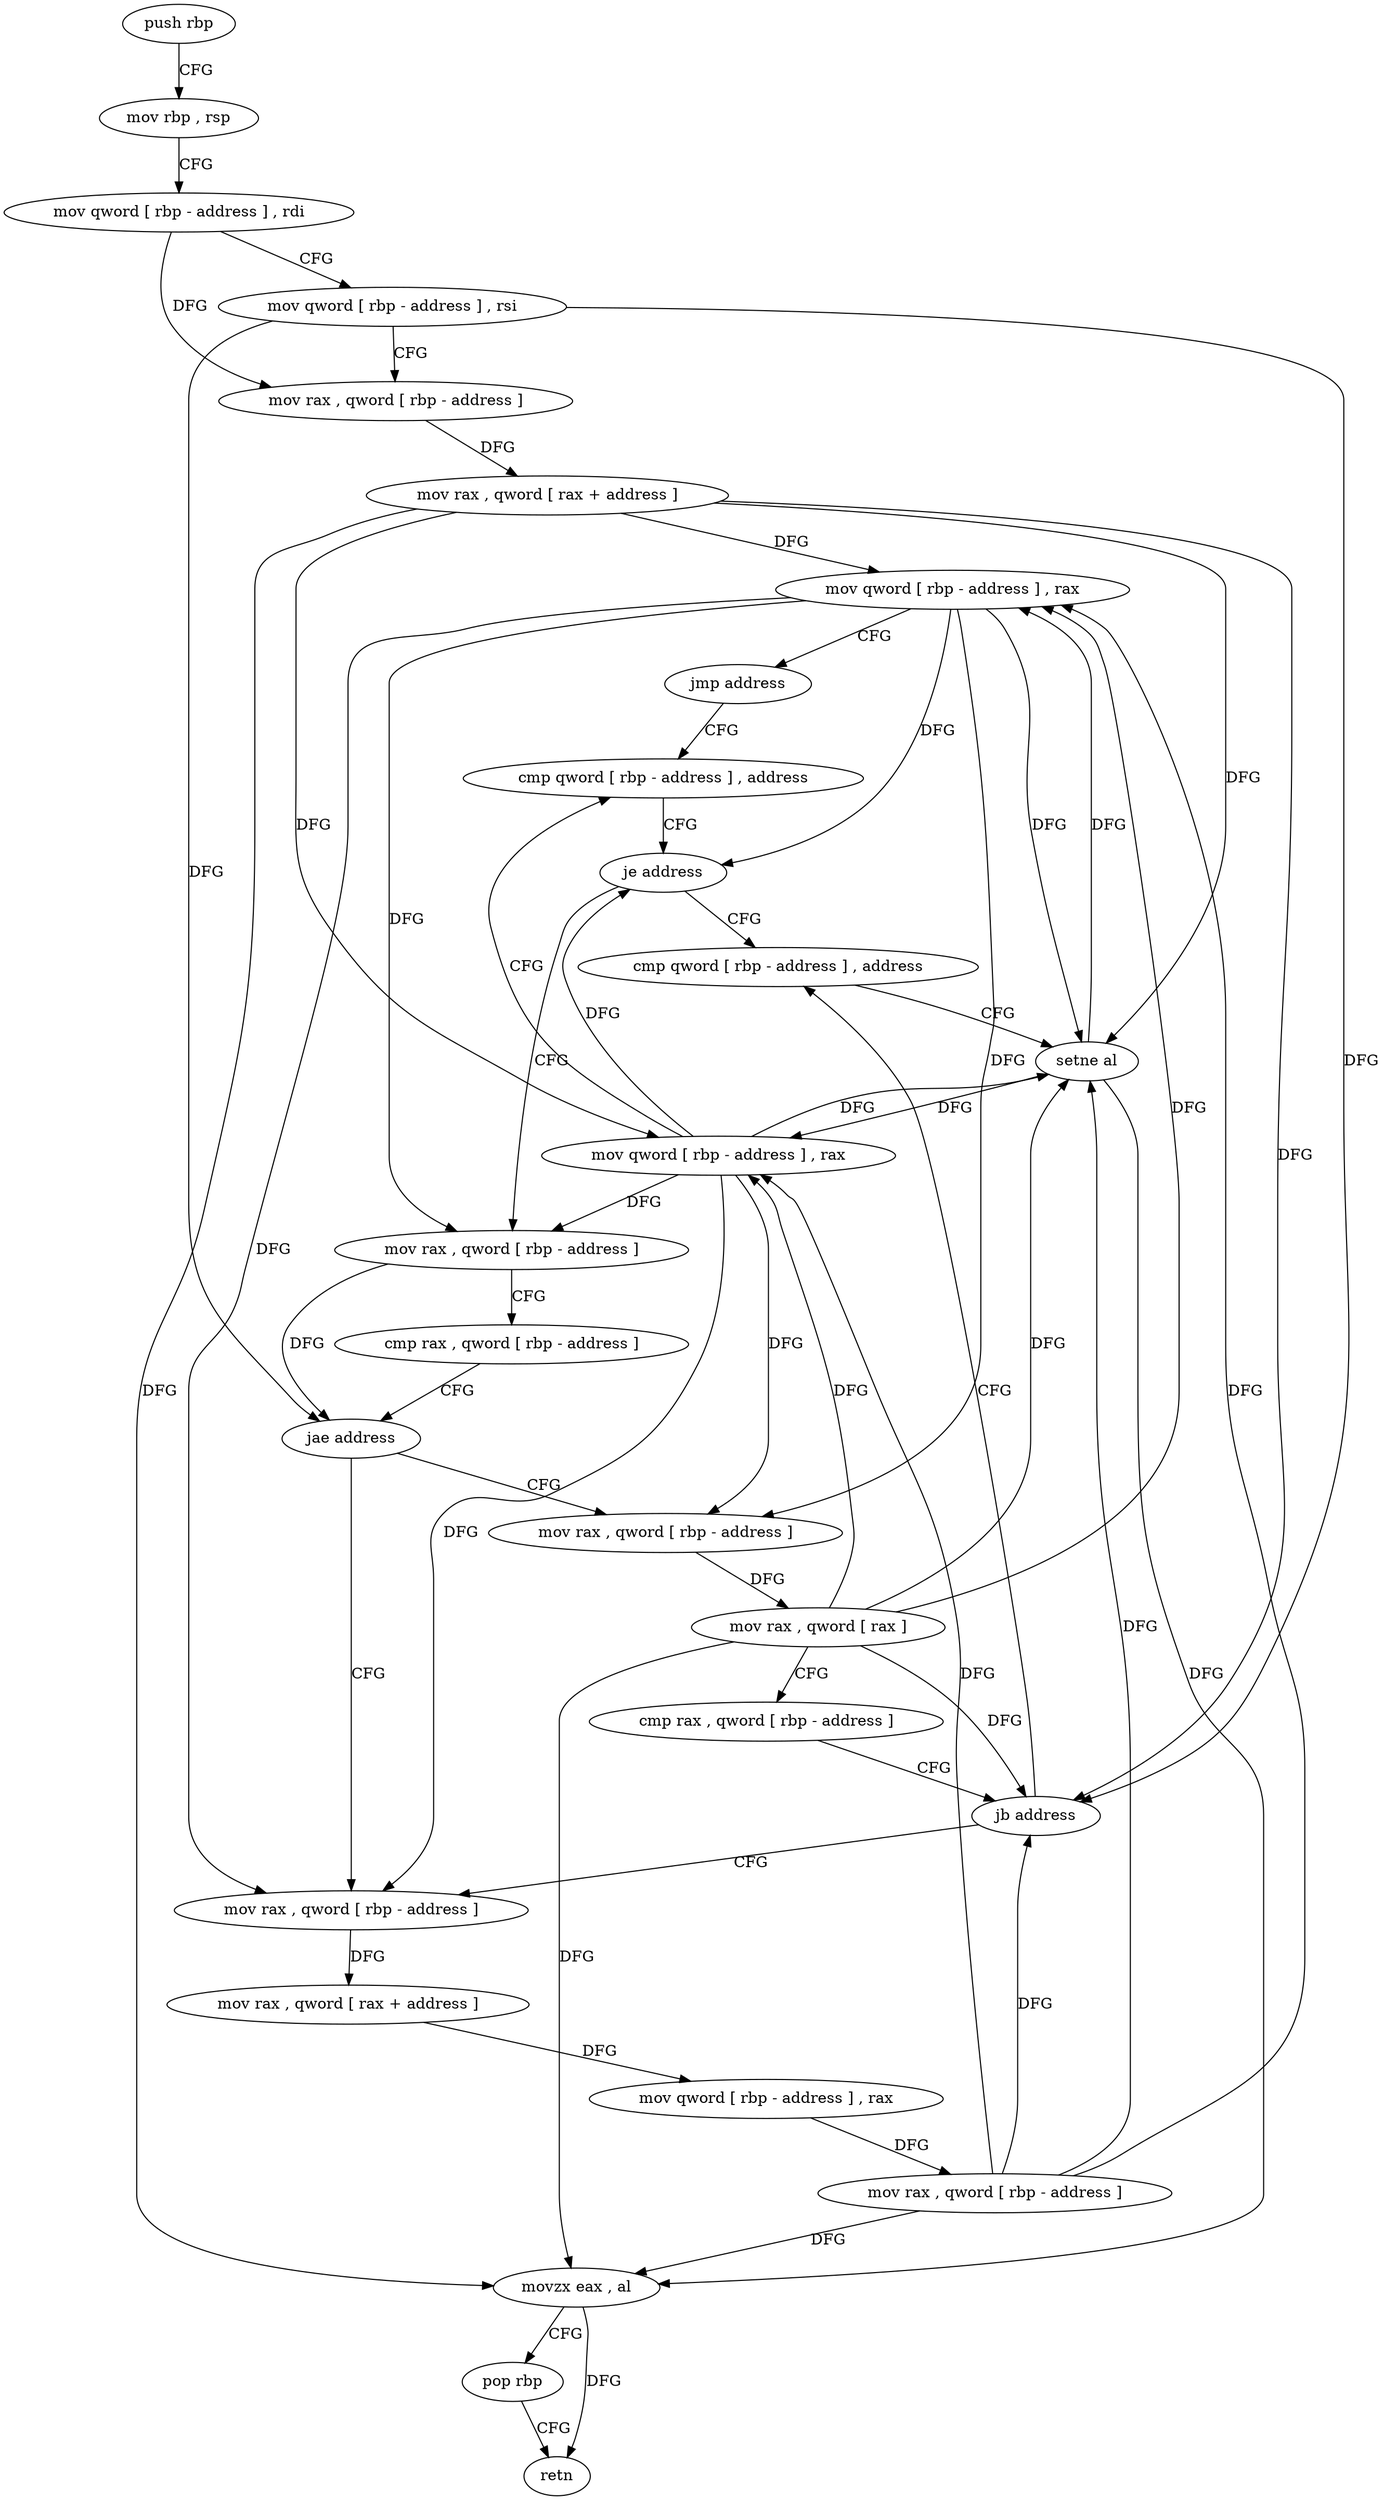 digraph "func" {
"243555" [label = "push rbp" ]
"243556" [label = "mov rbp , rsp" ]
"243559" [label = "mov qword [ rbp - address ] , rdi" ]
"243563" [label = "mov qword [ rbp - address ] , rsi" ]
"243567" [label = "mov rax , qword [ rbp - address ]" ]
"243571" [label = "mov rax , qword [ rax + address ]" ]
"243575" [label = "mov qword [ rbp - address ] , rax" ]
"243579" [label = "jmp address" ]
"243601" [label = "cmp qword [ rbp - address ] , address" ]
"243606" [label = "je address" ]
"243631" [label = "cmp qword [ rbp - address ] , address" ]
"243608" [label = "mov rax , qword [ rbp - address ]" ]
"243636" [label = "setne al" ]
"243639" [label = "movzx eax , al" ]
"243642" [label = "pop rbp" ]
"243643" [label = "retn" ]
"243612" [label = "cmp rax , qword [ rbp - address ]" ]
"243616" [label = "jae address" ]
"243581" [label = "mov rax , qword [ rbp - address ]" ]
"243618" [label = "mov rax , qword [ rbp - address ]" ]
"243585" [label = "mov rax , qword [ rax + address ]" ]
"243589" [label = "mov qword [ rbp - address ] , rax" ]
"243593" [label = "mov rax , qword [ rbp - address ]" ]
"243597" [label = "mov qword [ rbp - address ] , rax" ]
"243622" [label = "mov rax , qword [ rax ]" ]
"243625" [label = "cmp rax , qword [ rbp - address ]" ]
"243629" [label = "jb address" ]
"243555" -> "243556" [ label = "CFG" ]
"243556" -> "243559" [ label = "CFG" ]
"243559" -> "243563" [ label = "CFG" ]
"243559" -> "243567" [ label = "DFG" ]
"243563" -> "243567" [ label = "CFG" ]
"243563" -> "243616" [ label = "DFG" ]
"243563" -> "243629" [ label = "DFG" ]
"243567" -> "243571" [ label = "DFG" ]
"243571" -> "243575" [ label = "DFG" ]
"243571" -> "243636" [ label = "DFG" ]
"243571" -> "243639" [ label = "DFG" ]
"243571" -> "243597" [ label = "DFG" ]
"243571" -> "243629" [ label = "DFG" ]
"243575" -> "243579" [ label = "CFG" ]
"243575" -> "243606" [ label = "DFG" ]
"243575" -> "243636" [ label = "DFG" ]
"243575" -> "243608" [ label = "DFG" ]
"243575" -> "243581" [ label = "DFG" ]
"243575" -> "243618" [ label = "DFG" ]
"243579" -> "243601" [ label = "CFG" ]
"243601" -> "243606" [ label = "CFG" ]
"243606" -> "243631" [ label = "CFG" ]
"243606" -> "243608" [ label = "CFG" ]
"243631" -> "243636" [ label = "CFG" ]
"243608" -> "243612" [ label = "CFG" ]
"243608" -> "243616" [ label = "DFG" ]
"243636" -> "243639" [ label = "DFG" ]
"243636" -> "243575" [ label = "DFG" ]
"243636" -> "243597" [ label = "DFG" ]
"243639" -> "243642" [ label = "CFG" ]
"243639" -> "243643" [ label = "DFG" ]
"243642" -> "243643" [ label = "CFG" ]
"243612" -> "243616" [ label = "CFG" ]
"243616" -> "243581" [ label = "CFG" ]
"243616" -> "243618" [ label = "CFG" ]
"243581" -> "243585" [ label = "DFG" ]
"243618" -> "243622" [ label = "DFG" ]
"243585" -> "243589" [ label = "DFG" ]
"243589" -> "243593" [ label = "DFG" ]
"243593" -> "243597" [ label = "DFG" ]
"243593" -> "243575" [ label = "DFG" ]
"243593" -> "243639" [ label = "DFG" ]
"243593" -> "243636" [ label = "DFG" ]
"243593" -> "243629" [ label = "DFG" ]
"243597" -> "243601" [ label = "CFG" ]
"243597" -> "243606" [ label = "DFG" ]
"243597" -> "243636" [ label = "DFG" ]
"243597" -> "243608" [ label = "DFG" ]
"243597" -> "243581" [ label = "DFG" ]
"243597" -> "243618" [ label = "DFG" ]
"243622" -> "243625" [ label = "CFG" ]
"243622" -> "243575" [ label = "DFG" ]
"243622" -> "243639" [ label = "DFG" ]
"243622" -> "243597" [ label = "DFG" ]
"243622" -> "243636" [ label = "DFG" ]
"243622" -> "243629" [ label = "DFG" ]
"243625" -> "243629" [ label = "CFG" ]
"243629" -> "243581" [ label = "CFG" ]
"243629" -> "243631" [ label = "CFG" ]
}
